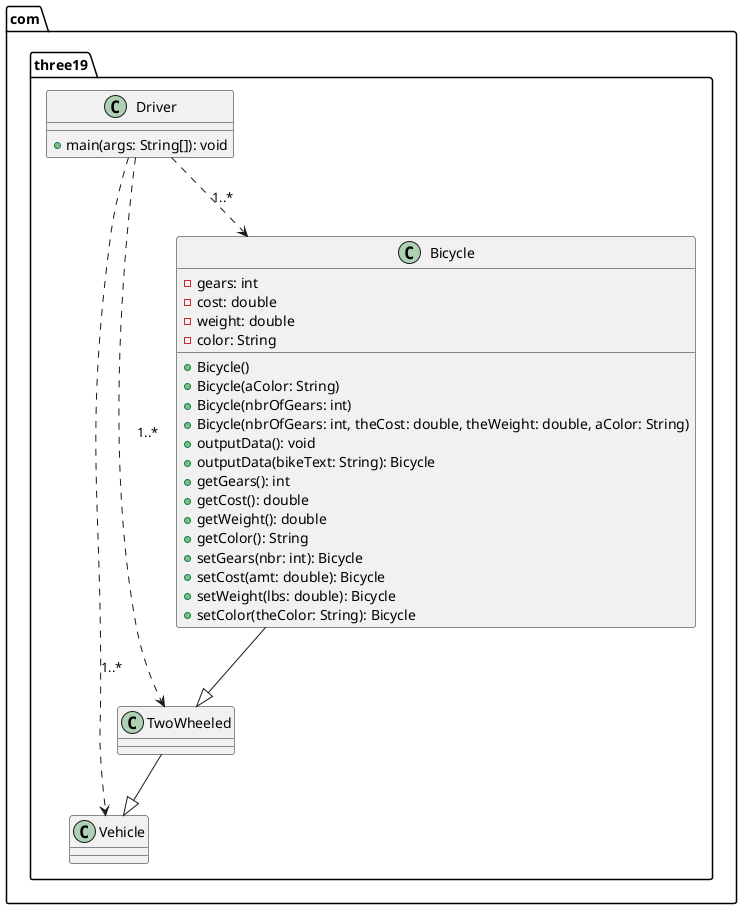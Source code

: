 @startuml
package com.three19 {

    class Vehicle {
    }

    class TwoWheeled {
    }
    TwoWheeled --|> Vehicle

    class Bicycle {
        - gears: int
        - cost: double
        - weight: double
        - color: String
        + Bicycle()
        + Bicycle(aColor: String)
        + Bicycle(nbrOfGears: int)
        + Bicycle(nbrOfGears: int, theCost: double, theWeight: double, aColor: String)
        + outputData(): void
        + outputData(bikeText: String): Bicycle
        + getGears(): int
        + getCost(): double
        + getWeight(): double
        + getColor(): String
        + setGears(nbr: int): Bicycle
        + setCost(amt: double): Bicycle
        + setWeight(lbs: double): Bicycle
        + setColor(theColor: String): Bicycle
    }
    Bicycle --|> TwoWheeled

    class Driver {
        + main(args: String[]): void
    }
    Driver ..> Bicycle : "1..*"
    Driver ..> TwoWheeled : "1..*"
    Driver ..> Vehicle : "1..*"
}
@enduml
